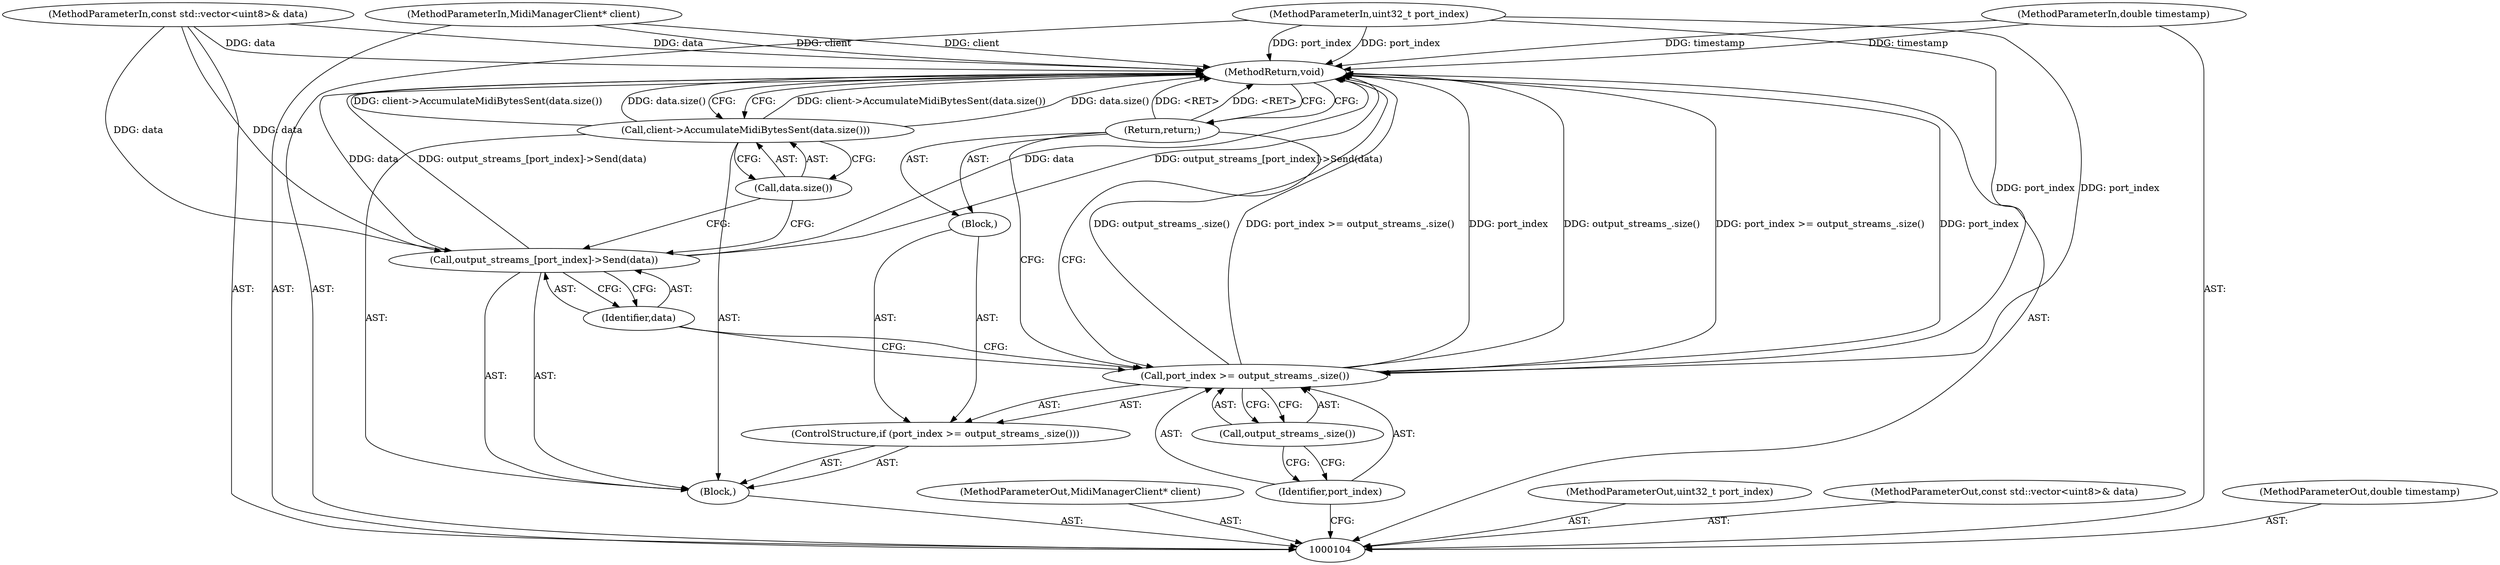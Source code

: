 digraph "0_Chrome_5576cbc1d3e214dfbb5d3ffcdbe82aa8ba0088fc" {
"1000120" [label="(MethodReturn,void)"];
"1000105" [label="(MethodParameterIn,MidiManagerClient* client)"];
"1000146" [label="(MethodParameterOut,MidiManagerClient* client)"];
"1000115" [label="(Return,return;)"];
"1000116" [label="(Call,output_streams_[port_index]->Send(data))"];
"1000117" [label="(Identifier,data)"];
"1000118" [label="(Call,client->AccumulateMidiBytesSent(data.size()))"];
"1000119" [label="(Call,data.size())"];
"1000106" [label="(MethodParameterIn,uint32_t port_index)"];
"1000147" [label="(MethodParameterOut,uint32_t port_index)"];
"1000107" [label="(MethodParameterIn,const std::vector<uint8>& data)"];
"1000148" [label="(MethodParameterOut,const std::vector<uint8>& data)"];
"1000108" [label="(MethodParameterIn,double timestamp)"];
"1000149" [label="(MethodParameterOut,double timestamp)"];
"1000109" [label="(Block,)"];
"1000110" [label="(ControlStructure,if (port_index >= output_streams_.size()))"];
"1000113" [label="(Call,output_streams_.size())"];
"1000114" [label="(Block,)"];
"1000111" [label="(Call,port_index >= output_streams_.size())"];
"1000112" [label="(Identifier,port_index)"];
"1000120" -> "1000104"  [label="AST: "];
"1000120" -> "1000115"  [label="CFG: "];
"1000120" -> "1000118"  [label="CFG: "];
"1000116" -> "1000120"  [label="DDG: data"];
"1000116" -> "1000120"  [label="DDG: output_streams_[port_index]->Send(data)"];
"1000108" -> "1000120"  [label="DDG: timestamp"];
"1000107" -> "1000120"  [label="DDG: data"];
"1000105" -> "1000120"  [label="DDG: client"];
"1000118" -> "1000120"  [label="DDG: client->AccumulateMidiBytesSent(data.size())"];
"1000118" -> "1000120"  [label="DDG: data.size()"];
"1000111" -> "1000120"  [label="DDG: port_index"];
"1000111" -> "1000120"  [label="DDG: output_streams_.size()"];
"1000111" -> "1000120"  [label="DDG: port_index >= output_streams_.size()"];
"1000106" -> "1000120"  [label="DDG: port_index"];
"1000115" -> "1000120"  [label="DDG: <RET>"];
"1000105" -> "1000104"  [label="AST: "];
"1000105" -> "1000120"  [label="DDG: client"];
"1000146" -> "1000104"  [label="AST: "];
"1000115" -> "1000114"  [label="AST: "];
"1000115" -> "1000111"  [label="CFG: "];
"1000120" -> "1000115"  [label="CFG: "];
"1000115" -> "1000120"  [label="DDG: <RET>"];
"1000116" -> "1000109"  [label="AST: "];
"1000116" -> "1000117"  [label="CFG: "];
"1000117" -> "1000116"  [label="AST: "];
"1000119" -> "1000116"  [label="CFG: "];
"1000116" -> "1000120"  [label="DDG: data"];
"1000116" -> "1000120"  [label="DDG: output_streams_[port_index]->Send(data)"];
"1000107" -> "1000116"  [label="DDG: data"];
"1000117" -> "1000116"  [label="AST: "];
"1000117" -> "1000111"  [label="CFG: "];
"1000116" -> "1000117"  [label="CFG: "];
"1000118" -> "1000109"  [label="AST: "];
"1000118" -> "1000119"  [label="CFG: "];
"1000119" -> "1000118"  [label="AST: "];
"1000120" -> "1000118"  [label="CFG: "];
"1000118" -> "1000120"  [label="DDG: client->AccumulateMidiBytesSent(data.size())"];
"1000118" -> "1000120"  [label="DDG: data.size()"];
"1000119" -> "1000118"  [label="AST: "];
"1000119" -> "1000116"  [label="CFG: "];
"1000118" -> "1000119"  [label="CFG: "];
"1000106" -> "1000104"  [label="AST: "];
"1000106" -> "1000120"  [label="DDG: port_index"];
"1000106" -> "1000111"  [label="DDG: port_index"];
"1000147" -> "1000104"  [label="AST: "];
"1000107" -> "1000104"  [label="AST: "];
"1000107" -> "1000120"  [label="DDG: data"];
"1000107" -> "1000116"  [label="DDG: data"];
"1000148" -> "1000104"  [label="AST: "];
"1000108" -> "1000104"  [label="AST: "];
"1000108" -> "1000120"  [label="DDG: timestamp"];
"1000149" -> "1000104"  [label="AST: "];
"1000109" -> "1000104"  [label="AST: "];
"1000110" -> "1000109"  [label="AST: "];
"1000116" -> "1000109"  [label="AST: "];
"1000118" -> "1000109"  [label="AST: "];
"1000110" -> "1000109"  [label="AST: "];
"1000111" -> "1000110"  [label="AST: "];
"1000114" -> "1000110"  [label="AST: "];
"1000113" -> "1000111"  [label="AST: "];
"1000113" -> "1000112"  [label="CFG: "];
"1000111" -> "1000113"  [label="CFG: "];
"1000114" -> "1000110"  [label="AST: "];
"1000115" -> "1000114"  [label="AST: "];
"1000111" -> "1000110"  [label="AST: "];
"1000111" -> "1000113"  [label="CFG: "];
"1000112" -> "1000111"  [label="AST: "];
"1000113" -> "1000111"  [label="AST: "];
"1000115" -> "1000111"  [label="CFG: "];
"1000117" -> "1000111"  [label="CFG: "];
"1000111" -> "1000120"  [label="DDG: port_index"];
"1000111" -> "1000120"  [label="DDG: output_streams_.size()"];
"1000111" -> "1000120"  [label="DDG: port_index >= output_streams_.size()"];
"1000106" -> "1000111"  [label="DDG: port_index"];
"1000112" -> "1000111"  [label="AST: "];
"1000112" -> "1000104"  [label="CFG: "];
"1000113" -> "1000112"  [label="CFG: "];
}

